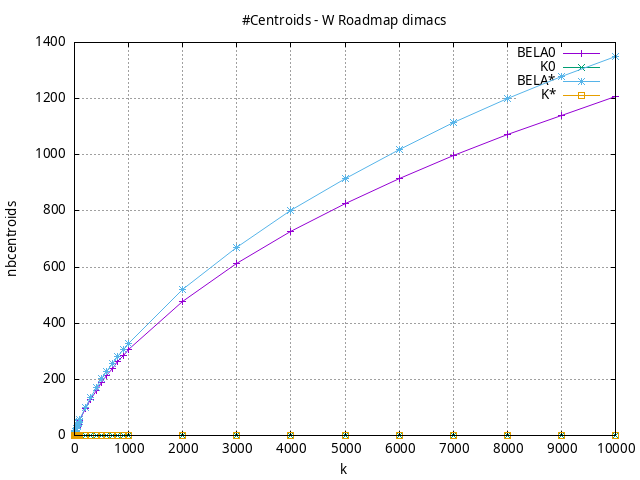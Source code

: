 #!/usr/bin/gnuplot
# -*- coding: utf-8 -*-
#
# results/roadmap/dimacs/W/USA-road-d.W.mixed.nbcentroids.gnuplot
#
# Started on 01/09/2024 14:46:00
# Author: Carlos Linares López
set grid
set xlabel "k"
set ylabel "nbcentroids"

set title "#Centroids - W Roadmap dimacs"

set terminal png enhanced font "Ariel,10"
set output 'USA-road-d.W.mixed.nbcentroids.png'

plot "-" title "BELA0"      with linesp, "-" title "K0"      with linesp, "-" title "BELA*"      with linesp, "-" title "K*"      with linesp

	1 1.0
	2 1.51
	3 2.33
	4 2.85
	5 3.76
	6 4.25
	7 5.06
	8 5.53
	9 6.43
	10 6.93
	20 13.02
	30 18.97
	40 24.68
	50 30.16
	60 35.15
	70 40.01
	80 44.83
	90 49.35
	100 53.96
	200 94.54
	300 129.87
	400 161.14
	500 189.29
	600 215.52
	700 240.04
	800 263.4
	900 285.17
	1000 306.05
	2000 477.93
	3000 612.85
	4000 726.58
	5000 826.26
	6000 915.3
	7000 997.75
	8000 1072.95
	9000 1141.7
	10000 1207.09
end
	1 0.0
	2 0.0
	3 0.0
	4 0.0
	5 0.0
	6 0.0
	7 0.0
	8 0.0
	9 0.0
	10 0.0
	20 0.0
	30 0.0
	40 0.0
	50 0.0
	60 0.0
	70 0.0
	80 0.0
	90 0.0
	100 0.0
	200 0.0
	300 0.0
	400 0.0
	500 0.0
	600 0.0
	700 0.0
	800 0.0
	900 0.0
	1000 0.0
	2000 0.0
	3000 0.0
	4000 0.0
	5000 0.0
	6000 0.0
	7000 0.0
	8000 0.0
	9000 0.0
	10000 0.0
end
	1 1.0
	2 1.5
	3 2.32
	4 2.84
	5 3.75
	6 4.25
	7 5.07
	8 5.54
	9 6.44
	10 6.94
	20 13.13
	30 19.25
	40 24.98
	50 30.78
	60 36.06
	70 41.2
	80 46.24
	90 51.12
	100 56.06
	200 99.32
	300 136.76
	400 170.48
	500 201.29
	600 229.69
	700 255.93
	800 281.46
	900 304.83
	1000 327.93
	2000 519.65
	3000 670.89
	4000 802.13
	5000 915.68
	6000 1018.79
	7000 1114.81
	8000 1200.41
	9000 1279.05
	10000 1350.97
end
	1 0.0
	2 0.0
	3 0.0
	4 0.0
	5 0.0
	6 0.0
	7 0.0
	8 0.0
	9 0.0
	10 0.0
	20 0.0
	30 0.0
	40 0.0
	50 0.0
	60 0.0
	70 0.0
	80 0.0
	90 0.0
	100 0.0
	200 0.0
	300 0.0
	400 0.0
	500 0.0
	600 0.0
	700 0.0
	800 0.0
	900 0.0
	1000 0.0
	2000 0.0
	3000 0.0
	4000 0.0
	5000 0.0
	6000 0.0
	7000 0.0
	8000 0.0
	9000 0.0
	10000 0.0
end
